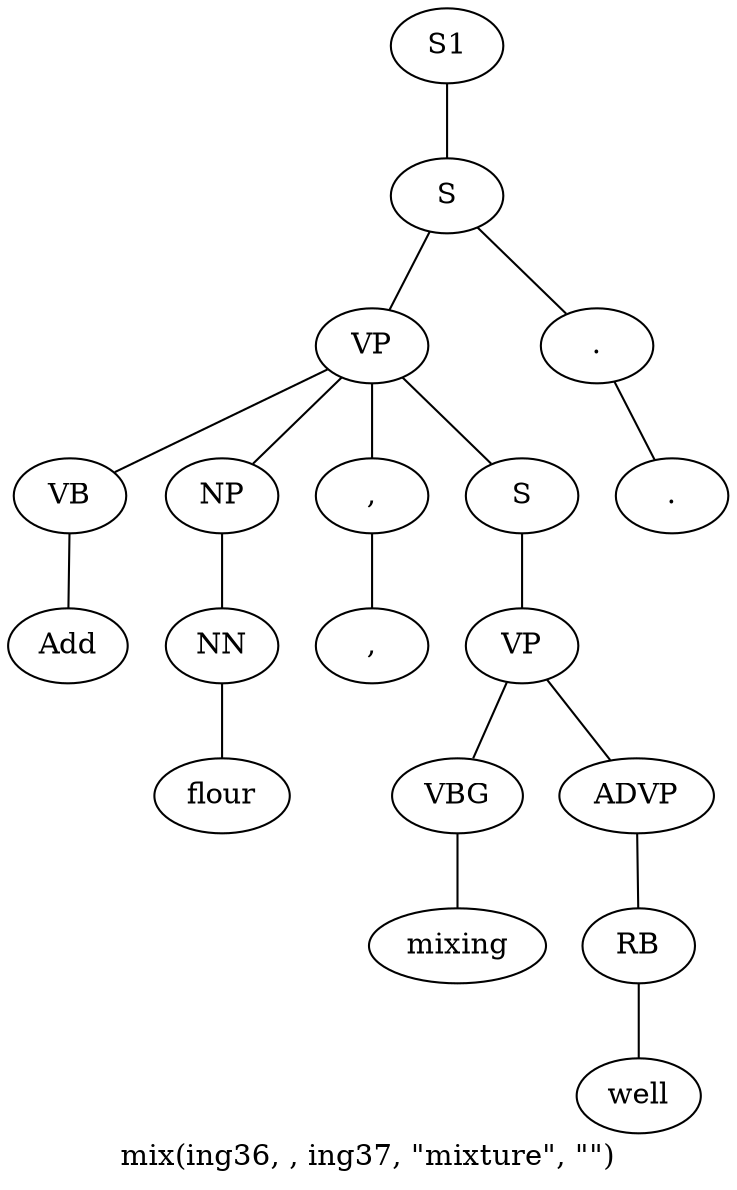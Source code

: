 graph SyntaxGraph {
	label = "mix(ing36, , ing37, \"mixture\", \"\")";
	Node0 [label="S1"];
	Node1 [label="S"];
	Node2 [label="VP"];
	Node3 [label="VB"];
	Node4 [label="Add"];
	Node5 [label="NP"];
	Node6 [label="NN"];
	Node7 [label="flour"];
	Node8 [label=","];
	Node9 [label=","];
	Node10 [label="S"];
	Node11 [label="VP"];
	Node12 [label="VBG"];
	Node13 [label="mixing"];
	Node14 [label="ADVP"];
	Node15 [label="RB"];
	Node16 [label="well"];
	Node17 [label="."];
	Node18 [label="."];

	Node0 -- Node1;
	Node1 -- Node2;
	Node1 -- Node17;
	Node2 -- Node3;
	Node2 -- Node5;
	Node2 -- Node8;
	Node2 -- Node10;
	Node3 -- Node4;
	Node5 -- Node6;
	Node6 -- Node7;
	Node8 -- Node9;
	Node10 -- Node11;
	Node11 -- Node12;
	Node11 -- Node14;
	Node12 -- Node13;
	Node14 -- Node15;
	Node15 -- Node16;
	Node17 -- Node18;
}